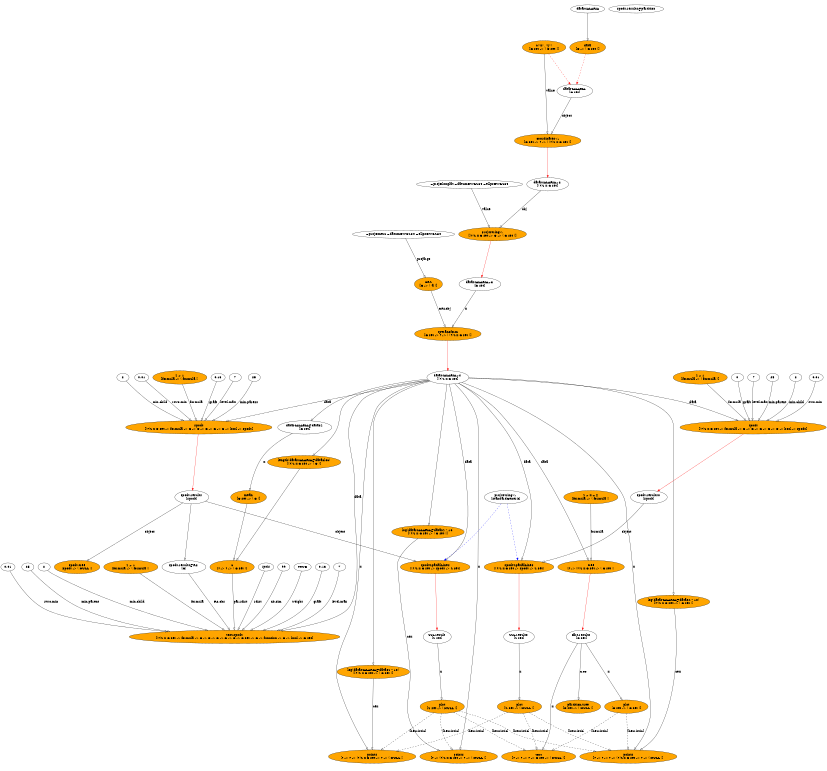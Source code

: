 digraph f {
	graph [bgcolor=transparent, fontcolor=black, ratio=fill, splines=TRUE, rank=same, size="5.51041666666667,5.14583333333333", rankdir=TB];
	node [label="\N", shape=ellipse, fixedsize=FALSE, fillcolor=white, style=filled, color=black, fontcolor=black, fontsize=14, height="0.5", width="0.75"];
	edge [headport=center, style=solid, arrowhead=normal, color=black, dir=none, weight="1.0", fontcolor=black, arrowtail=none, fontsize=14, labelfontsize=11, arrowsize=1, minlen=1];
	graph [bb="0,0,3288,3064.4"];
	fcall_ZOxbme [label="data
[Q -> ( Q set )]", fillcolor=orange, height="0.8171", width="1.9727", pos="2346,2881"];
	lt_IUguUg [label=dataMALARIA, width="2.0024", pos="2346,3033"];
	dataMALARIA [label="dataMALARIA \n[Q set]", height="0.8171", width="2.1175", pos="2297,2708"];
	"dataMALARIA~2" [label="dataMALARIA~2 \n[(?)S x Q set]", height="0.8171", width="2.3995", pos="2211,2334"];
	fcall_xPiWs7 [label="coordinates<-
[Q set -> ? -> ( (?)S x Q set )]", fillcolor=orange, height="0.8171", width="3.585", pos="2211,2507"];
	expr_N3MwDk [label="c(\"x\", \"y\")
[Q set -> ( Q set )]", fillcolor=orange, height="0.8171", width="2.3404", pos="2172,2881"];
	"dataMALARIA~3" [label="dataMALARIA~3 \n[Q set]", height="0.8171", width="2.3995", pos="1890,1931"];
	fcall_2cK4lv [label="proj4string<-
[(?)S x Q set -> Q -> ( Q set )]", fillcolor=orange, height="0.8171", width="3.651", pos="1999,2132"];
	lt_hIELVm [label="+proj=longlat +datum=WGS84 +ellps=WGS84", width="5.4239", pos="1911,2334"];
	"dataMALARIA~4" [label="dataMALARIA~4 \n[(?)S x Q set]", height="0.8171", width="2.3995", pos="1812,1557"];
	fcall_Kjs244 [label="spTransform
[Q set -> ? -> ( (?)S x Q set )]", fillcolor=orange, height="0.8171", width="3.585", pos="1812,1730"];
	fcall_pmH3iJ [label="CRS
[Q -> ( 'a )]", fillcolor=orange, height="0.8171", width="1.6126", pos="1705,1931"];
	lt_ItRCxU [label="+proj=merc +datum=WGS84 +ellps=WGS84", width="5.2083", pos="1661,2132"];
	"spodt.results" [label="spodt.results \n[spodt]", height="0.8171", width="1.7577", pos="764,1080"];
	fcall_ZWcA6h [label="spodt\n[(?)S x Q set -> formula -> Q -> Q -> Q -> Q -> Q -> bool -> spodt]", fillcolor=orange, height="0.8171", width="7.8146", pos="788,1356"];
	expr_6jgB0V [label="z ~ 1
[formula -> ( formula )]", fillcolor=orange, height="0.8171", width="2.9298", pos="712,1557"];
	lt_ZF88GI [label="0.13", width="0.763", pos="864,1557"];
	lt_yvjnBr [label=7, pos="937,1557"];
	lt_wFiUs7 [label=25, pos="1012,1557"];
	lt_VYe6s7 [label=2, pos="486,1557"];
	lt_E71rkt [label="0.01", width="0.763", pos="560,1557"];
	"spodt.results@partition" [label="spodt.results@partition", width="2.8083", pos="2537,3033"];
	"spodt.results@R2" [label="spodt.results@R2 \n[Q]", height="0.8171", width="2.3364", pos="732,805"];
	fcall_ldPu2U [label="spodt.tree
[spodt -> ( NULL )]", fillcolor=orange, height="0.8171", width="2.5293", pos="309,805"];
	"SSL.result" [label="SSL.result \n[S set]", height="0.8171", width="1.5321", pos="1771,530"];
	fcall_uuLtkx [label="spodtSpatialLines\n[(?)S x Q set -> spodt -> S set]", fillcolor=orange, height="0.8171", width="3.6804", pos="1762,805"];
	"proj4string<-" [label="proj4string<- \n[standardGeneric]", height="0.8171", width="2.2884", pos="2042,1080"];
	fcall_965EhA [label="plot
[S set -> ( NULL )]", fillcolor=orange, height="0.8171", width="2.4533", pos="1792,254"];
	fcall_gBIsY4 [label="points
[? -> (?)S x Q set -> ? -> ( NULL )]", fillcolor=orange, height="0.8171", width="4.2515", pos="1854,53"];
	expr_CZwlh7 [label="log(dataMALARIA@data$z * 10)
[(?)S x Q set -> ( Q set )]", fillcolor=orange, height="0.8171", width="4.0969", pos="1730,943"];
	"spodt.results0" [label="spodt.results0 \n[spodt]", height="0.8171", width="1.8959", pos="2600,1080"];
	fcall_Un6q2R [label="spodt\n[(?)S x Q set -> formula -> Q -> Q -> Q -> Q -> Q -> bool -> spodt]", fillcolor=orange, height="0.8171", width="7.8146", pos="3007,1356"];
	expr_S4STJB [label="z ~ 1
[formula -> ( formula )]", fillcolor=orange, height="0.8171", width="2.9298", pos="2784,1557"];
	lt_bCTQUk [label=0, pos="2935,1557"];
	lt_crQKTl [label=7, pos="3007,1557"];
	lt_jI02Mk [label=25, pos="3082,1557"];
	lt_AaVE2T [label=2, pos="3165,1557"];
	lt_bJnkxU [label="0.01", width="0.763", pos="3241,1557"];
	"SSL.result0" [label="SSL.result0 \n[S set]", height="0.8171", width="1.6703", pos="2089,530"];
	fcall_DifOeN [label="spodtSpatialLines\n[(?)S x Q set -> spodt -> S set]", fillcolor=orange, height="0.8171", width="3.6804", pos="2089,805"];
	fcall_cj5rG0 [label="plot
[S set -> ( NULL )]", fillcolor=orange, height="0.8171", width="2.4533", pos="2089,254"];
	fcall_ri6Hpm [label="points
[? -> ? -> (?)S x Q set -> ? -> ( NULL )]", fillcolor=orange, height="0.8171", width="4.7546", pos="1512,53"];
	expr_3CyECF [label="log(dataMALARIA@data$z * 10)
[(?)S x Q set -> ( Q set )]", fillcolor=orange, height="0.8171", width="4.0969", pos="1512,392"];
	fcall_5S3cYg [label="test.spodt\n[(?)S x Q set -> formula -> Q -> Q -> Q -> Q -> Q -> Q set -> Q -> function -> Q -> bool -> Q set]", fillcolor=orange, height="0.8171", width="11.223", pos="972,530"];
	expr_228JnD [label="z ~ 1
[formula -> ( formula )]", fillcolor=orange, height="0.8171", width="2.9298", pos="524,805"];
	lt_IPIXNN [label=rpois, width="0.83816", pos="1056,805"];
	fcall_Z2lxEv [label="c
[? -> ? -> ( Q set )]", fillcolor=orange, height="0.8171", width="2.3959", pos="921,805"];
	expr_qvQGPb [label="length(dataMALARIA@data$loc)
[(?)S x Q set -> ( Q )]", fillcolor=orange, height="0.8171", width="4.0969", pos="1169,1218"];
	fcall_68TWoV [label="mean
[Q set -> ( Q )]", fillcolor=orange, height="0.8171", width="1.9727", pos="937,1080"];
	"dataMALARIA@data$z" [label="dataMALARIA@data$z \n[Q set]", height="0.8171", width="3.0891", pos="1205,1356"];
	lt_wV2B6A [label=99, pos="1131,805"];
	lt_a5iiSg [label=TRUE, width="1.0034", pos="1212,805"];
	lt_2QmXwu [label="0.13", width="0.763", pos="1294,805"];
	lt_Xu2PHy [label=7, pos="1367,805"];
	lt_WLafbV [label=25, pos="101,805"];
	lt_K5YPBw [label=2, pos="173,805"];
	lt_CoNVt7 [label="0.01", width="0.763", pos="27,805"];
	"cart.results" [label="cart.results \n[Q set]", height="0.8171", width="1.5686", pos="2339,530"];
	fcall_NxKfPY [label="tree
[? -> (?)S x Q set -> ( Q set )]", fillcolor=orange, height="0.8171", width="3.585", pos="2369,805"];
	expr_urQDhU [label="z ~ x + y
[formula -> ( formula )]", fillcolor=orange, height="0.8171", width="2.9298", pos="2369,1080"];
	fcall_sEM94s [label="plot
[Q set -> ( Q set )]", fillcolor=orange, height="0.8171", width="2.3404", pos="2522,254"];
	fcall_fbUgfs [label="text
[? -> ? -> ? -> Q set -> ( NULL )]", fillcolor=orange, height="0.8171", width="4.0131", pos="2170,53"];
	fcall_VkbJum [label="partition.tree
[Q set -> ( NULL )]", fillcolor=orange, height="0.8171", width="2.5039", pos="2329,254"];
	fcall_C0IQdQ [label="points
[? -> ? -> ? -> (?)S x Q set -> ? -> ( NULL )]", fillcolor=orange, height="0.8171", width="5.2577", pos="2522,53"];
	expr_sOUVcQ [label="log(dataMALARIA@data$z * 10)
[(?)S x Q set -> ( Q set )]", fillcolor=orange, height="0.8171", width="4.0969", pos="2697,667"];
	fcall_ZOxbme -> dataMALARIA:center [style=dashed, color=red, dir=forward, weight=1, pos="e,2305.1,2737.3 2337.9,2851.8 2329.7,2823.2 2317,2778.8 2307.9,2747.1"];
	lt_IUguUg -> fcall_ZOxbme:center [arrowhead=onormal, dir=forward, weight=1, pos="e,2346,2910.5 2346,3014.8 2346,2992 2346,2951.2 2346,2920.8"];
	dataMALARIA -> fcall_xPiWs7:center [arrowhead=onormal, dir=forward, weight=1, label=object, pos="e,2223.4,2536.6 2284.9,2678.9 2269.8,2644.1 2244.2,2584.8 2227.4,2546", lp="2273.1,2607"];
	"dataMALARIA~2" -> fcall_2cK4lv:center [arrowhead=onormal, dir=forward, weight=1, label=obj, pos="e,2028.5,2160.8 2182.4,2306 2144.5,2270.3 2077.7,2207.2 2036,2167.9", lp="2119.9,2233"];
	fcall_xPiWs7 -> "dataMALARIA~2":center [color=red, dir=forward, weight=1, pos="e,2211,2363.4 2211,2477.4 2211,2448.9 2211,2405.1 2211,2373.6"];
	expr_N3MwDk -> fcall_xPiWs7:center [arrowhead=onormal, dir=forward, weight=1, label=value, pos="e,2205,2536.4 2172.3,2851.5 2172.9,2812.3 2174.9,2739.6 2181.7,2678 2186.7,2632.5 2196.1,2580.8 2203,2546.5", lp="2196.2,2708"];
	expr_N3MwDk -> dataMALARIA:center [style=dashed, color=red, dir=forward, weight=1, pos="e,2276.9,2736.6 2192.4,2852.1 2213.8,2822.9 2247.5,2776.7 2270.9,2744.8"];
	"dataMALARIA~3" -> fcall_Kjs244:center [arrowhead=onormal, dir=forward, weight=1, label=x, pos="e,1823.2,1759.5 1878.8,1901.5 1865.2,1866.6 1842,1807.5 1826.8,1768.8", lp="1857.5,1831"];
	fcall_2cK4lv -> "dataMALARIA~3":center [color=red, dir=forward, weight=1, pos="e,1905.4,1960.1 1983.4,2102.5 1964.1,2067.4 1931.4,2007.6 1910.3,1969"];
	lt_hIELVm -> fcall_2cK4lv:center [arrowhead=onormal, dir=forward, weight=1, label=value, pos="e,1986.5,2161.4 1918.5,2315.9 1932.6,2284 1963.2,2214.3 1982.4,2170.8", lp="1973.2,2233"];
	"dataMALARIA~4" -> fcall_ZWcA6h:center [arrowhead=onormal, dir=forward, weight=1, label=data, pos="e,906.08,1382.8 1735.7,1543.1 1636.1,1526 1456.6,1494.7 1303.7,1465 1171.2,1439.3 1020.2,1407.3 916.02,1384.9", lp="1315.7,1456"];
	"dataMALARIA~4" -> fcall_uuLtkx:center [arrowhead=onormal, dir=forward, weight=1, label=data, pos="e,1806.3,832.74 1818.7,1527.4 1843.9,1417.9 1928.7,1025.7 1879,913 1865.6,882.67 1839,857.21 1814.5,838.74", lp="1893.7,1218"];
	"dataMALARIA~4" -> fcall_gBIsY4:center [arrowhead=onormal, dir=forward, weight=1, label=x, pos="e,1861.2,82.661 1841.1,1529.1 1876.3,1493.4 1931,1426.8 1931,1357 1931,1357 1931,1357 1931,942 1931,622.34 1930.7,540.93 1889,224\
 1883,178.51 1871.8,127 1863.6,92.721", lp="1934.5,805"];
	"dataMALARIA~4" -> expr_CZwlh7:center [arrowhead=onormal, dir=forward, weight=1, pos="e,1733.8,972.64 1808.2,1527.3 1794.8,1427.6 1750.4,1096.2 1735.2,982.63"];
	"dataMALARIA~4" -> fcall_Un6q2R:center [arrowhead=onormal, dir=forward, weight=1, label=data, pos="e,2945.1,1384.7 1898.1,1554.4 2059.5,1549.8 2417.8,1532.2 2711,1465 2790.1,1446.9 2876.9,1413.5 2935.9,1388.6", lp="2780.7,1456"];
	"dataMALARIA~4" -> fcall_DifOeN:center [arrowhead=onormal, dir=forward, weight=1, label=data, pos="e,2100.3,834.44 1858.1,1532 1885.8,1515.9 1920.4,1492.5 1945,1465 2063.9,1331.8 2090,1283.3 2133,1110 2156.4,1015.8 2124.3,901.93\
 2103.8,843.93", lp="2123.7,1218"];
	"dataMALARIA~4" -> fcall_ri6Hpm:center [arrowhead=onormal, dir=forward, weight=1, label=x, pos="e,1492.7,82.509 1734.2,1544.2 1677.8,1532.3 1602.5,1509.1 1550,1465 1519.2,1439.2 1518.1,1424.3 1506,1386 1424.1,1125.6 1486.5,1044.6\
 1444,775 1424.5,651.52 1415.1,621.33 1385,500 1370,439.72 1349.1,422.54 1363,362 1387,257.3 1451.4,146.84 1487.2,90.994", lp="1455.5,805"];
	"dataMALARIA~4" -> expr_3CyECF:center [arrowhead=onormal, dir=forward, weight=1, pos="e,1511.7,421.69 1738.5,1541.4 1649.1,1518.8 1510,1466.1 1510,1357 1510,1357 1510,1357 1510,666 1510,582.64 1510.9,484.96 1511.5,\
431.98"];
	"dataMALARIA~4" -> fcall_5S3cYg:center [arrowhead=onormal, dir=forward, weight=1, label=data, pos="e,1147.8,556.54 1731.6,1546.2 1638.3,1533 1492.8,1506.4 1458,1465 1339.1,1323.6 1506.4,774.53 1383,637 1351.9,602.36 1251.5,576.11\
 1157.7,558.39", lp="1433.7,1080"];
	"dataMALARIA~4" -> expr_qvQGPb:center [arrowhead=onormal, dir=forward, weight=1, pos="e,1219.2,1245.8 1732.2,1545.7 1629.5,1531.2 1458.1,1502.2 1407,1465 1349,1422.8 1374,1378.4 1325,1326 1297,1296.1 1259.3,1269.9 \
1227.9,1250.9"];
	"dataMALARIA~4" -> "dataMALARIA@data$z":center [arrowhead=onormal, dir=forward, weight=1, pos="e,1236.6,1384.3 1728.4,1549.1 1635.9,1539.2 1484.1,1516.2 1363,1465 1319.2,1446.5 1274.9,1414.9 1244.5,1390.6"];
	"dataMALARIA~4" -> fcall_NxKfPY:center [arrowhead=onormal, dir=forward, weight=1, label=data, pos="e,2355.5,834.5 1859.4,1532.2 1891.1,1515.3 1933.1,1491 1967,1465 2006.6,1434.6 2015.2,1424.5 2047,1386 2093.9,1329.1 2101.5,1311.5\
 2139,1248 2225.1,1102.3 2313.9,921.17 2351,843.84", lp="2183.7,1218"];
	"dataMALARIA~4" -> fcall_C0IQdQ:center [arrowhead=onormal, dir=forward, weight=1, label=x, pos="e,2543.4,82.559 1872.6,1535.9 2008.4,1487.2 2336.9,1349.2 2483,1110 2515.1,1057.4 2495.3,1034 2504,973 2525.2,823.89 2524.2,785.71\
 2548,637 2573.3,479.32 2600,442.99 2615,284 2617.5,257.45 2620.1,250.17 2615,224 2607.8,186.82 2600.8,178.47 2583,145 2573.2,\
126.57 2560.6,107.23 2549.4,91.137", lp="2531.5,805"];
	"dataMALARIA~4" -> expr_sOUVcQ:center [arrowhead=onormal, dir=forward, weight=1, pos="e,2697,696.8 1898.5,1554.8 2121.2,1549.4 2697,1519.6 2697,1357 2697,1357 2697,1357 2697,942 2697,858.33 2697,760.3 2697,707.13"];
	fcall_Kjs244 -> "dataMALARIA~4":center [color=red, dir=forward, weight=1, pos="e,1812,1586.4 1812,1700.4 1812,1671.9 1812,1628.1 1812,1596.6"];
	fcall_pmH3iJ -> fcall_Kjs244:center [arrowhead=onormal, dir=forward, weight=1, label=CRSobj, pos="e,1796.7,1759.4 1719.9,1902.3 1738.6,1867.4 1771,1807.3 1791.9,1768.3", lp="1784.2,1831"];
	lt_ItRCxU -> fcall_pmH3iJ:center [arrowhead=onormal, dir=forward, weight=1, label=projargs, pos="e,1698.7,1960.5 1664.8,2113.7 1671.9,2081.9 1687,2013.6 1696.5,1970.4", lp="1707.9,2032"];
	"spodt.results" -> fcall_ldPu2U:center [arrowhead=onormal, dir=forward, weight=1, label=object, pos="e,351.16,831.29 725.99,1056.2 644.26,1007.2 451.78,891.67 359.74,836.45", lp="595.11,943"];
	"spodt.results" -> fcall_uuLtkx:center [arrowhead=onormal, dir=forward, weight=1, label=object, pos="e,1677.2,827.7 815.54,1062.5 829.01,1058.3 843.52,1053.9 857,1050 1151.1,964.54 1501.8,872.88 1667,830.31", lp="1366.1,943"];
	"spodt.results" -> "spodt.results@R2":center [arrowhead=onormal, dir=forward, weight=1, pos="e,735.37,834.79 760.67,1050.6 754.91,1001.4 743.08,900.57 736.57,844.95"];
	fcall_ZWcA6h -> "spodt.results":center [color=red, dir=forward, weight=1, pos="e,766.49,1109.5 785.5,1326.5 781.17,1277 772.27,1175.4 767.39,1119.7"];
	expr_6jgB0V -> fcall_ZWcA6h:center [arrowhead=onormal, dir=forward, weight=1, label=formula, pos="e,777.13,1385.5 722.89,1527.5 736.21,1492.6 758.8,1433.5 773.56,1394.8", lp="775.16,1456"];
	lt_ZF88GI -> fcall_ZWcA6h:center [arrowhead=onormal, dir=forward, weight=1, label=graft, pos="e,798.97,1385.7 857.65,1539.4 845.61,1507.9 819.18,1438.6 802.56,1395.1", lp="842.21,1456"];
	lt_yvjnBr -> fcall_ZWcA6h:center [arrowhead=onormal, dir=forward, weight=1, label="level.max", pos="e,811.05,1385.5 926.12,1540.3 911.25,1519 883.61,1479.7 859,1447 845.66,1429.3 830.47,1409.9 817.56,1393.7", lp="900.41,1456"];
	lt_wFiUs7 -> fcall_ZWcA6h:center [arrowhead=onormal, dir=forward, weight=1, label="min.parent", pos="e,842.59,1385 1002.6,1539.7 988.93,1517.1 961.8,1475.5 931,1447 907.31,1425.1 877.55,1405.4 851.33,1390", lp="977.13,1456"];
	lt_VYe6s7 -> fcall_ZWcA6h:center [arrowhead=onormal, dir=forward, weight=1, label="min.child", pos="e,723.92,1384.8 500.37,1541.3 522.61,1519 567.35,1476.3 610.72,1447 643.27,1425 681.92,1404.8 714.8,1389.1", lp="637.64,1456"];
	lt_E71rkt -> fcall_ZWcA6h:center [arrowhead=onormal, dir=forward, weight=1, label="rtwo.min", pos="e,755.58,1385.3 576.03,1542 611.42,1511.1 697.08,1436.4 748.02,1391.9", lp="706.47,1456"];
	"spodt.results@R2" -> fcall_5S3cYg:center [arrowhead=onormal, dir=forward, weight=1, label="R2.obs", pos="e,946.83,559.64 756.11,776.57 799.62,727.09 891.24,622.86 939.96,567.45", lp="893.64,667"];
	"SSL.result" -> fcall_965EhA:center [arrowhead=onormal, dir=forward, weight=1, label=x, pos="e,1789.8,283.48 1773.2,500.45 1777,451.01 1784.8,349.38 1789,293.66", lp="1787.5,392"];
	fcall_uuLtkx -> "SSL.result":center [color=red, dir=forward, weight=1, pos="e,1770.1,559.79 1762.9,775.56 1764.6,726.42 1767.9,625.57 1769.7,569.95"];
	"proj4string<-" -> fcall_uuLtkx:center [style=dashed, color=blue, dir=forward, weight=1, pos="e,1804.2,832.94 2022.9,1051.4 1998.3,1016.9 1953.2,957.1 1907,913 1878,885.29 1841.6,858.47 1812.5,838.61"];
	"proj4string<-" -> fcall_DifOeN:center [style=dashed, color=blue, dir=forward, weight=1, pos="e,2084,834.79 2046.9,1050.6 2055.4,1001.4 2072.7,900.57 2082.3,844.95"];
	fcall_965EhA -> fcall_gBIsY4:center [style=dashed, arrowhead=onormal, dir=forward, weight=1, label="[heuristic]", pos="e,1829.1,82.1 1788.1,224.34 1786,202.17 1785.4,170.97 1793.5,145 1799.5,125.42 1811.3,106.17 1822.8,90.45", lp="1822.8,154"];
	fcall_965EhA -> fcall_ri6Hpm:center [style=dashed, arrowhead=onormal, dir=forward, weight=1, label="[heuristic]", pos="e,1551.3,81.945 1755.4,226.98 1705.2,191.31 1614.9,127.16 1559.6,87.803", lp="1689.8,154"];
	fcall_965EhA -> fcall_fbUgfs:center [style=dashed, arrowhead=onormal, dir=forward, weight=1, label="[heuristic]", pos="e,2108.1,79.807 1840.1,229.29 1873.6,212.14 1919,187.73 1957,163 1968,155.83 1969.3,151.88 1980.5,145 2018,121.94 2062.3,100.39 \
2098.6,84.057", lp="2008.8,154"];
	fcall_965EhA -> fcall_C0IQdQ:center [style=dashed, arrowhead=onormal, dir=forward, weight=1, label="[heuristic]", pos="e,2391.4,74.332 1856.6,233.85 1907.2,217.79 1978.8,192.74 2038,163 2051,156.45 2052,150.53 2065.5,145 2121.7,122.01 2269.1,94.67\
 2381.3,75.998", lp="2093.8,154"];
	expr_CZwlh7 -> fcall_gBIsY4:center [arrowhead=onormal, dir=forward, weight=1, label=cex, pos="e,1776.6,78.4 1688.3,914.67 1663.4,895.66 1633.9,867.89 1620,835 1598.9,785.13 1594,1038.8 1661,422 1674.4,298.98 1620.8,248.25 \
1689,145 1707.5,116.92 1737.8,96.718 1767.4,82.591", lp="1662.7,530"];
	"spodt.results0" -> fcall_DifOeN:center [arrowhead=onormal, dir=forward, weight=1, label=object, pos="e,2183.5,825.62 2577.2,1052.2 2545,1015.9 2482.7,951.12 2417,913 2347.3,872.51 2260.2,845.01 2193.2,828.04", lp="2510.1,943"];
	fcall_Un6q2R -> "spodt.results0":center [color=red, dir=forward, weight=1, pos="e,2635.9,1105.2 2965,1326.7 2887.7,1274.7 2723.8,1164.4 2644.7,1111.1"];
	expr_S4STJB -> fcall_Un6q2R:center [arrowhead=onormal, dir=forward, weight=1, label=formula, pos="e,2975,1385.5 2814.5,1528.7 2854.3,1493.3 2923.7,1431.3 2967.4,1392.3", lp="2924.2,1456"];
	lt_bCTQUk -> fcall_Un6q2R:center [arrowhead=onormal, dir=forward, weight=1, label=graft, pos="e,2996.6,1385.7 2941,1539.4 2952.4,1507.9 2977.5,1438.6 2993.2,1395.1", lp="2986.2,1456"];
	lt_crQKTl -> fcall_Un6q2R:center [arrowhead=onormal, dir=forward, weight=1, label="level.max", pos="e,3006.3,1385.8 3006.4,1538.6 3005.8,1517.1 3004.9,1479.4 3005.2,1447 3005.4,1430.2 3005.7,1411.7 3006,1395.8", lp="3032.4,1456"];
	lt_jI02Mk -> fcall_Un6q2R:center [arrowhead=onormal, dir=forward, weight=1, label="min.parent", pos="e,3027,1385.3 3080.3,1538.9 3077.8,1517 3071.9,1478.2 3060,1447 3053,1428.7 3042.5,1409.9 3032.7,1394.2", lp="3095.1,1456"];
	lt_AaVE2T -> fcall_Un6q2R:center [arrowhead=onormal, dir=forward, weight=1, label="min.child", pos="e,3058.6,1384.9 3162.7,1539 3158.9,1516.3 3149.6,1475.4 3129,1447 3112.7,1424.5 3089.1,1405.3 3067,1390.4", lp="3164.6,1456"];
	lt_bJnkxU -> fcall_Un6q2R:center [arrowhead=onormal, dir=forward, weight=1, label="rtwo.min", pos="e,3095.8,1384.1 3237.7,1538.8 3232.5,1515.3 3220.1,1473.3 3195,1447 3170.4,1421.3 3137,1402 3105.2,1388.1", lp="3233.5,1456"];
	"SSL.result0" -> fcall_cj5rG0:center [arrowhead=onormal, dir=forward, weight=1, label=x, pos="e,2089,283.48 2089,500.45 2089,451.01 2089,349.38 2089,293.66", lp="2092.5,392"];
	fcall_DifOeN -> "SSL.result0":center [color=red, dir=forward, weight=1, pos="e,2089,559.79 2089,775.56 2089,726.42 2089,625.57 2089,569.95"];
	fcall_cj5rG0 -> fcall_ri6Hpm:center [style=dashed, arrowhead=onormal, dir=forward, weight=1, label="[heuristic]", pos="e,1615.5,76.516 2039.1,229.71 1973.2,198.98 1864.3,148.37 1855,145 1779.9,117.93 1692.9,94.939 1625.3,78.841", lp="1923.8,154"];
	fcall_cj5rG0 -> fcall_fbUgfs:center [style=dashed, arrowhead=onormal, dir=forward, weight=1, label="[heuristic]", pos="e,2158.4,82.459 2100.6,224.49 2114.8,189.61 2138.9,130.46 2154.6,91.815", lp="2159.8,154"];
	fcall_cj5rG0 -> fcall_C0IQdQ:center [style=dashed, arrowhead=onormal, dir=forward, weight=1, label="[heuristic]", pos="e,2441.8,79.72 2128.3,227.57 2165.3,204.27 2222.8,169.74 2275.5,145 2326.1,121.22 2384.7,99.353 2432.1,83.017", lp="2303.8,154"];
	expr_3CyECF -> fcall_ri6Hpm:center [arrowhead=onormal, dir=forward, weight=1, label=cex, pos="e,1512,82.723 1512,362.56 1512,302.31 1512,161.73 1512,93.097", lp="1521.7,254"];
	expr_228JnD -> fcall_5S3cYg:center [arrowhead=onormal, dir=forward, weight=1, label=formula, pos="e,919.26,559.37 563.39,777.47 613.69,743.85 703.68,684.55 782.68,637 824.63,611.75 872.79,584.81 910.04,564.41", lp="805.16,667"];
	lt_IPIXNN -> fcall_5S3cYg:center [arrowhead=onormal, dir=forward, weight=1, label=rdist, pos="e,980.76,559.48 1050.7,786.92 1037.5,743.78 1002.3,629.55 983.8,569.36", lp="1034.4,667"];
	fcall_Z2lxEv -> fcall_5S3cYg:center [arrowhead=onormal, dir=forward, weight=1, label="par.rdist", pos="e,966.62,559.79 926.31,775.56 935.49,726.42 954.33,625.57 964.72,569.95", lp="975.13,667"];
	expr_qvQGPb -> fcall_Z2lxEv:center [arrowhead=onormal, dir=forward, weight=1, pos="e,937.84,833.9 1152,1188.8 1108.2,1116.3 992.07,923.79 943.18,842.76"];
	fcall_68TWoV -> fcall_Z2lxEv:center [arrowhead=onormal, dir=forward, weight=1, pos="e,922.69,834.79 935.33,1050.6 932.45,1001.4 926.54,900.57 923.28,844.95"];
	"dataMALARIA@data$z" -> fcall_68TWoV:center [arrowhead=onormal, dir=forward, weight=1, label=x, pos="e,942.38,1109.6 1137.5,1332.6 1094.6,1315.3 1040.7,1287.7 1005,1248 971.87,1211.2 953.73,1156.2 944.69,1119.4", lp="1008.5,1218"];
	lt_wV2B6A -> fcall_5S3cYg:center [arrowhead=onormal, dir=forward, weight=1, label="nb.sim", pos="e,995.35,559.7 1124.1,787.36 1111.2,756.72 1081.8,689.69 1050,637 1035.5,612.93 1016.9,587.51 1001.5,567.6", lp="1100.9,667"];
	lt_a5iiSg -> fcall_5S3cYg:center [arrowhead=onormal, dir=forward, weight=1, label=weight, pos="e,1024.2,559.23 1205.9,786.77 1194,754.56 1164.8,684.25 1123,637 1097.5,608.18 1062.7,583.06 1032.9,564.52", lp="1184.1,667"];
	lt_2QmXwu -> fcall_5S3cYg:center [arrowhead=onormal, dir=forward, weight=1, label=graft, pos="e,1069.8,558.58 1289.3,787.02 1279.3,754 1253.1,680.56 1207,637 1171.2,603.21 1122.9,578.89 1079.3,562.14", lp="1264.2,667"];
	lt_Xu2PHy -> fcall_5S3cYg:center [arrowhead=onormal, dir=forward, weight=1, label="level.max", pos="e,1120.3,557.37 1362.9,787.16 1353.8,753.72 1329.1,678.59 1281,637 1238.5,600.25 1182.6,576.07 1130,560.23", lp="1352.4,667"];
	lt_WLafbV -> fcall_5S3cYg:center [arrowhead=onormal, dir=forward, weight=1, label="min.parent", pos="e,673.75,549.92 115.03,789.42 147.97,756.18 234.23,674.76 323.74,637 429.94,592.19 553.33,566.24 663.79,551.25", lp="354.13,667"];
	lt_K5YPBw -> fcall_5S3cYg:center [arrowhead=onormal, dir=forward, weight=1, label="min.child", pos="e,838.09,557.83 187.89,789.97 194.06,784.72 201.52,779.05 209,775 410.97,665.58 669.93,595.79 828.27,560.03", lp="559.64,667"];
	lt_CoNVt7 -> fcall_5S3cYg:center [arrowhead=onormal, dir=forward, weight=1, label="rtwo.min", pos="e,664.86,549.11 35.562,787.72 54.658,753.23 104.36,673.03 171.06,637 253.58,592.42 468.45,565.49 654.88,549.94", lp="197.47,667"];
	"cart.results" -> fcall_sEM94s:center [arrowhead=onormal, dir=forward, weight=1, label=x, pos="e,2503.3,282.98 2357.2,501.73 2390.3,452.13 2460.4,347.17 2497.6,291.48", lp="2449.5,392"];
	"cart.results" -> fcall_fbUgfs:center [arrowhead=onormal, dir=forward, weight=1, label=x, pos="e,2177.1,82.659 2323.5,501.56 2299,457.13 2251.2,366.12 2223,284 2202.4,224.14 2206.3,206.65 2192,145 2188,127.86 2183.5,108.94 \
2179.5,92.807", lp="2226.5,254"];
	"cart.results" -> fcall_VkbJum:center [arrowhead=onormal, dir=forward, weight=1, label=tree, pos="e,2330,283.48 2338,500.45 2336.2,451.01 2332.4,349.38 2330.4,293.66", lp="2344.5,392"];
	fcall_NxKfPY -> "cart.results":center [color=red, dir=forward, weight=1, pos="e,2342.1,559.38 2365.9,775.56 2360.5,726.29 2349.3,625.04 2343.2,569.52"];
	expr_urQDhU -> fcall_NxKfPY:center [arrowhead=onormal, dir=forward, weight=1, label=formula, pos="e,2369,834.79 2369,1050.6 2369,1001.4 2369,900.57 2369,844.95", lp="2391.2,943"];
	fcall_sEM94s -> fcall_fbUgfs:center [style=dashed, arrowhead=onormal, dir=forward, weight=1, label="[heuristic]", pos="e,2219.9,80.695 2480.3,228.2 2443,206.08 2386.6,172.96 2337,145 2301.3,124.83 2260.8,102.79 2228.7,85.455", lp="2395.8,154"];
	fcall_sEM94s -> fcall_C0IQdQ:center [style=dashed, arrowhead=onormal, dir=forward, weight=1, label="[heuristic]", pos="e,2522,82.459 2522,224.49 2522,189.91 2522,131.46 2522,92.802", lp="2550.8,154"];
	expr_sOUVcQ -> fcall_C0IQdQ:center [arrowhead=onormal, dir=forward, weight=1, label=cex, pos="e,2580,81.193 2702.1,637.31 2715.5,554.48 2743.7,310.3 2649,145 2635.1,120.69 2611.7,101.18 2588.8,86.558", lp="2725.7,392"];
}
